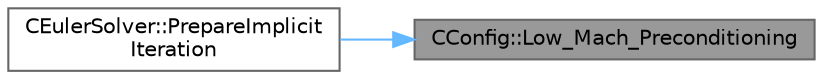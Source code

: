 digraph "CConfig::Low_Mach_Preconditioning"
{
 // LATEX_PDF_SIZE
  bgcolor="transparent";
  edge [fontname=Helvetica,fontsize=10,labelfontname=Helvetica,labelfontsize=10];
  node [fontname=Helvetica,fontsize=10,shape=box,height=0.2,width=0.4];
  rankdir="RL";
  Node1 [id="Node000001",label="CConfig::Low_Mach_Preconditioning",height=0.2,width=0.4,color="gray40", fillcolor="grey60", style="filled", fontcolor="black",tooltip="Get information about the Low Mach Preconditioning."];
  Node1 -> Node2 [id="edge1_Node000001_Node000002",dir="back",color="steelblue1",style="solid",tooltip=" "];
  Node2 [id="Node000002",label="CEulerSolver::PrepareImplicit\lIteration",height=0.2,width=0.4,color="grey40", fillcolor="white", style="filled",URL="$classCEulerSolver.html#afd623280ddc50fbc59b7ddcc9e638217",tooltip="Prepare an implicit iteration."];
}
